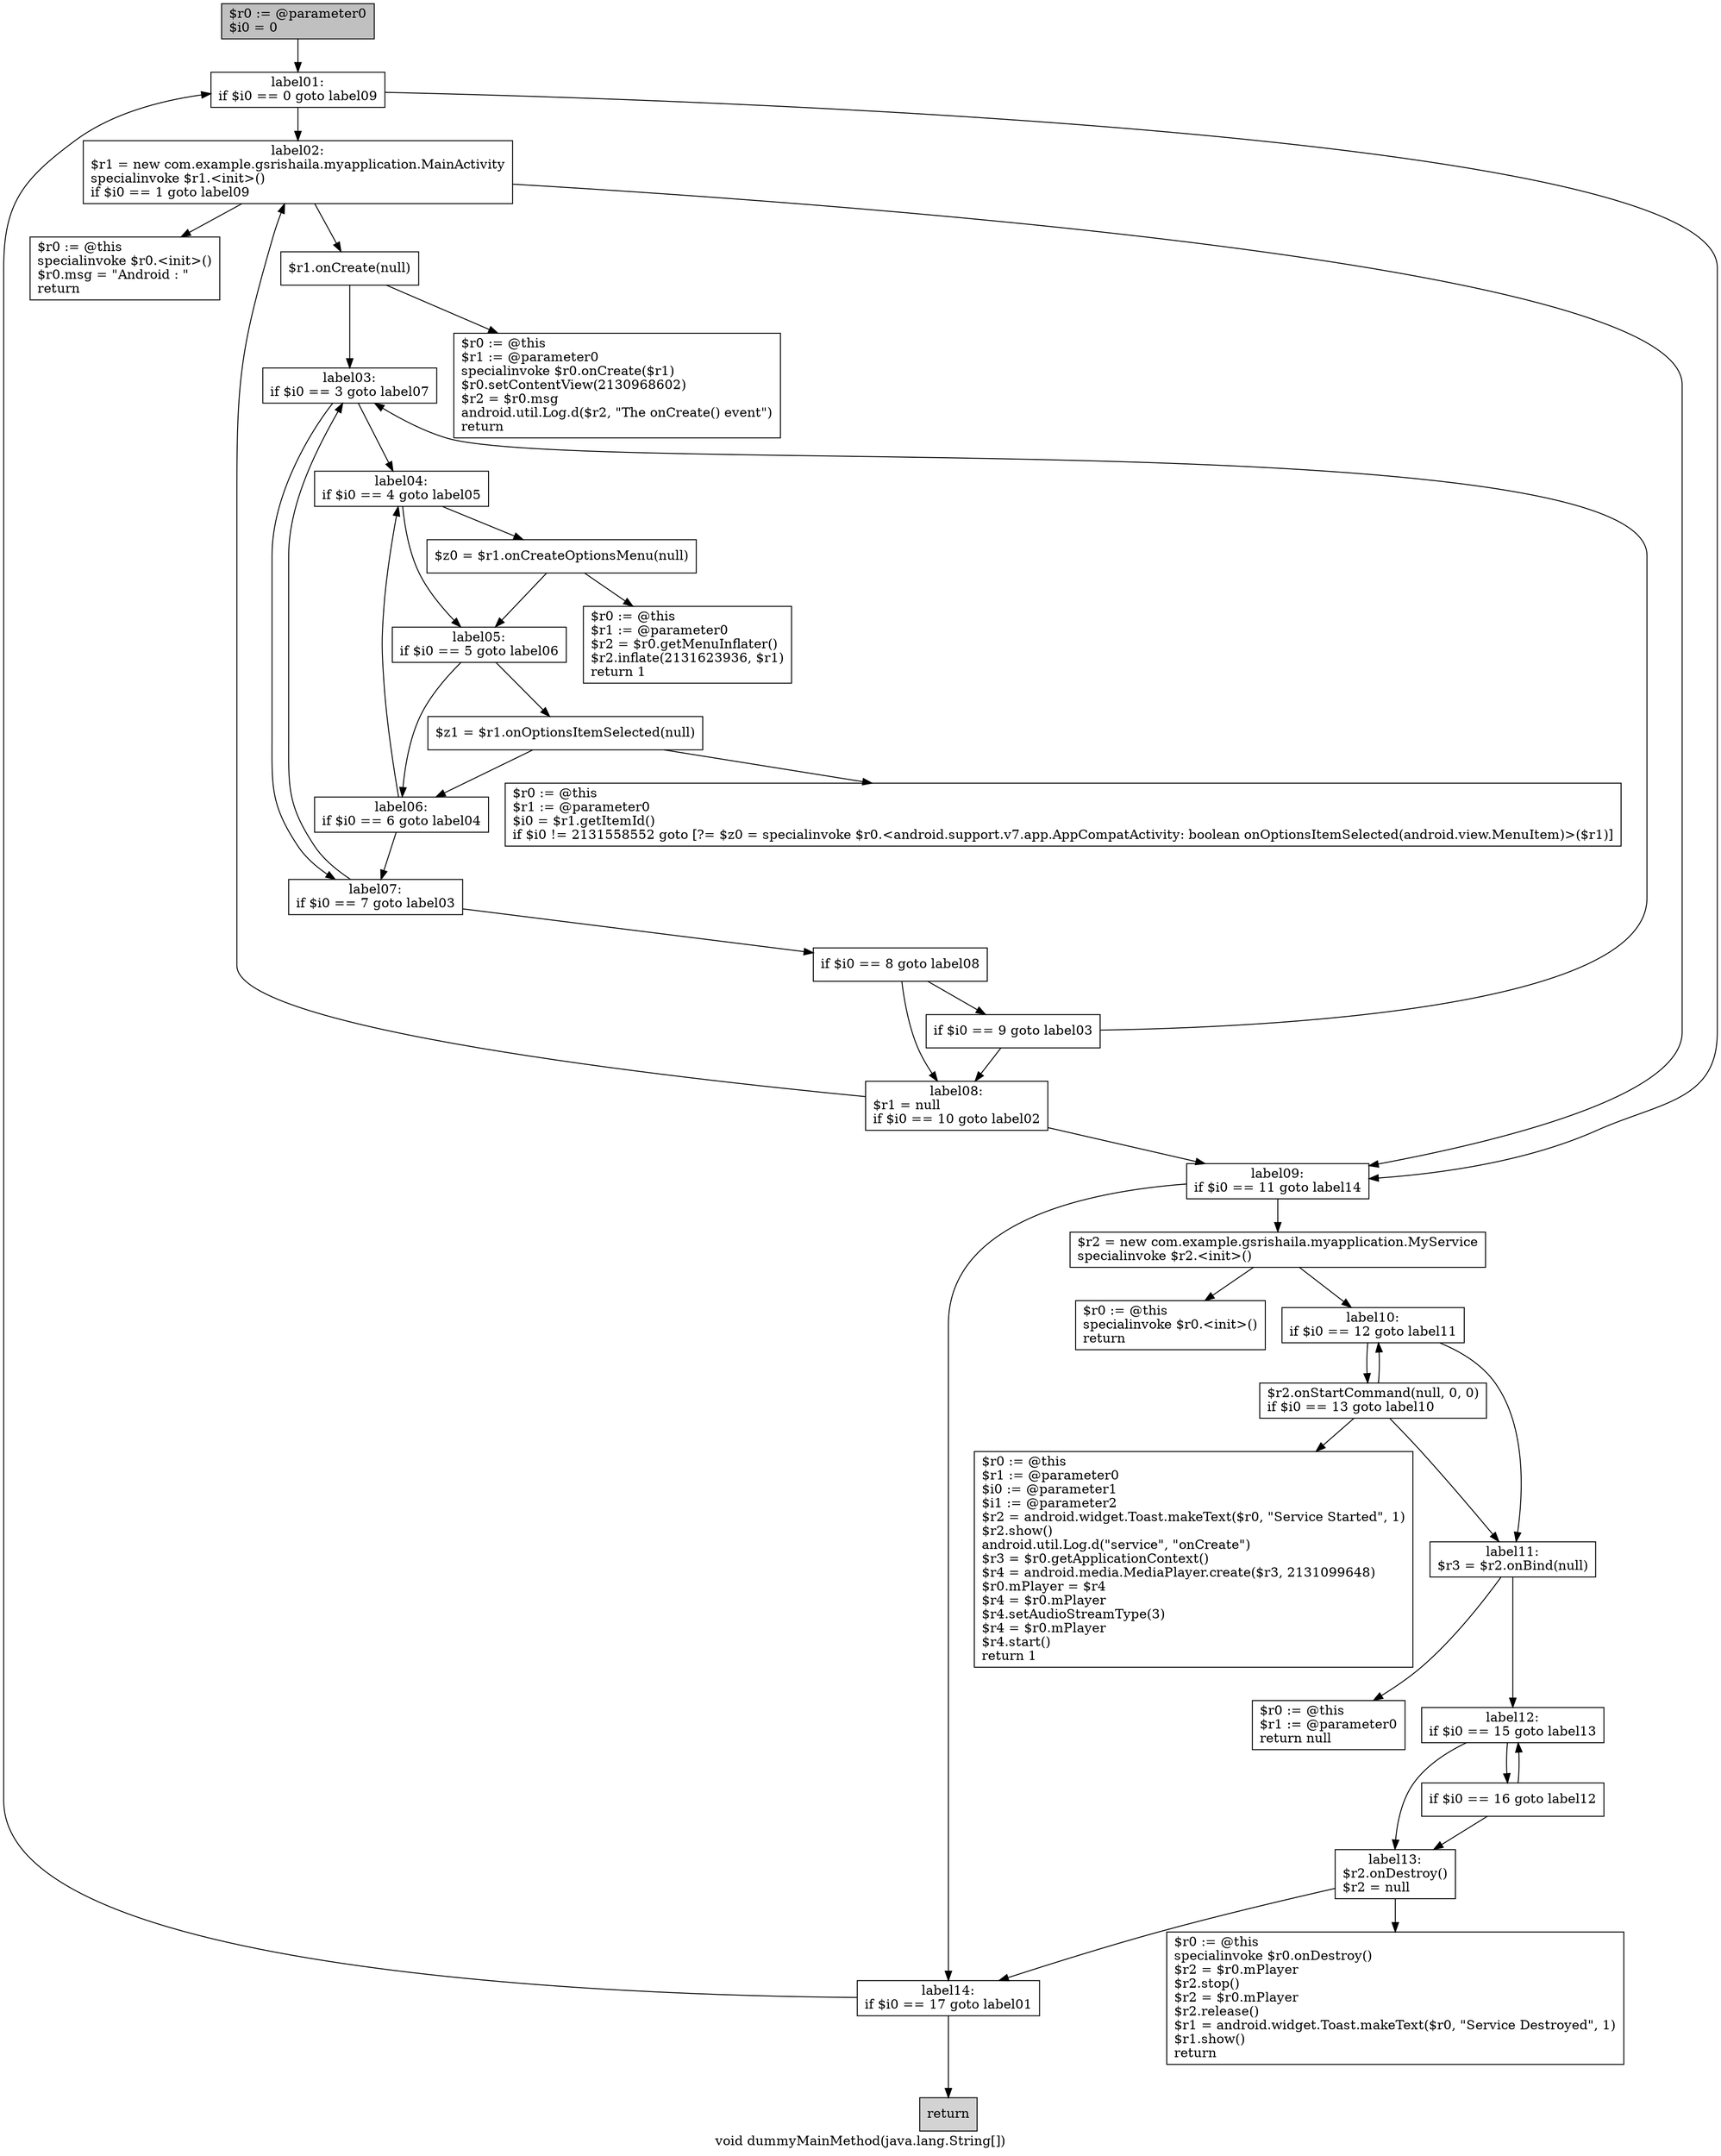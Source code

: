 digraph "void dummyMainMethod(java.lang.String[])" {
    label="void dummyMainMethod(java.lang.String[])";
    node [shape=box];
    "0" [style=filled,fillcolor=gray,label="$r0 := @parameter0\l$i0 = 0\l",];
    "1" [label="label01:\nif $i0 == 0 goto label09\l",];
    "0"->"1";
    "2" [label="label02:\n$r1 = new com.example.gsrishaila.myapplication.MainActivity\lspecialinvoke $r1.<init>()\lif $i0 == 1 goto label09\l",];
    "1"->"2";
    "14" [label="label09:\nif $i0 == 11 goto label14\l",];
    "1"->"14";
    "3" [label="$r1.onCreate(null)\l",];
    "2"->"3";
    "2"->"14";
    "24" [label="$r0 := @this\lspecialinvoke $r0.<init>()\l$r0.msg = \"Android : \"\lreturn\l",];
    "2"->"24";
    "4" [label="label03:\nif $i0 == 3 goto label07\l",];
    "3"->"4";
    "25" [label="$r0 := @this\l$r1 := @parameter0\lspecialinvoke $r0.onCreate($r1)\l$r0.setContentView(2130968602)\l$r2 = $r0.msg\landroid.util.Log.d($r2, \"The onCreate() event\")\lreturn\l",];
    "3"->"25";
    "5" [label="label04:\nif $i0 == 4 goto label05\l",];
    "4"->"5";
    "10" [label="label07:\nif $i0 == 7 goto label03\l",];
    "4"->"10";
    "6" [label="$z0 = $r1.onCreateOptionsMenu(null)\l",];
    "5"->"6";
    "7" [label="label05:\nif $i0 == 5 goto label06\l",];
    "5"->"7";
    "6"->"7";
    "26" [label="$r0 := @this\l$r1 := @parameter0\l$r2 = $r0.getMenuInflater()\l$r2.inflate(2131623936, $r1)\lreturn 1\l",];
    "6"->"26";
    "8" [label="$z1 = $r1.onOptionsItemSelected(null)\l",];
    "7"->"8";
    "9" [label="label06:\nif $i0 == 6 goto label04\l",];
    "7"->"9";
    "8"->"9";
    "27" [label="$r0 := @this\l$r1 := @parameter0\l$i0 = $r1.getItemId()\lif $i0 != 2131558552 goto [?= $z0 = specialinvoke $r0.<android.support.v7.app.AppCompatActivity: boolean onOptionsItemSelected(android.view.MenuItem)>($r1)]\l",];
    "8"->"27";
    "9"->"5";
    "9"->"10";
    "10"->"4";
    "11" [label="if $i0 == 8 goto label08\l",];
    "10"->"11";
    "12" [label="if $i0 == 9 goto label03\l",];
    "11"->"12";
    "13" [label="label08:\n$r1 = null\lif $i0 == 10 goto label02\l",];
    "11"->"13";
    "12"->"4";
    "12"->"13";
    "13"->"2";
    "13"->"14";
    "15" [label="$r2 = new com.example.gsrishaila.myapplication.MyService\lspecialinvoke $r2.<init>()\l",];
    "14"->"15";
    "22" [label="label14:\nif $i0 == 17 goto label01\l",];
    "14"->"22";
    "16" [label="label10:\nif $i0 == 12 goto label11\l",];
    "15"->"16";
    "28" [label="$r0 := @this\lspecialinvoke $r0.<init>()\lreturn\l",];
    "15"->"28";
    "17" [label="$r2.onStartCommand(null, 0, 0)\lif $i0 == 13 goto label10\l",];
    "16"->"17";
    "18" [label="label11:\n$r3 = $r2.onBind(null)\l",];
    "16"->"18";
    "17"->"16";
    "17"->"18";
    "29" [label="$r0 := @this\l$r1 := @parameter0\l$i0 := @parameter1\l$i1 := @parameter2\l$r2 = android.widget.Toast.makeText($r0, \"Service Started\", 1)\l$r2.show()\landroid.util.Log.d(\"service\", \"onCreate\")\l$r3 = $r0.getApplicationContext()\l$r4 = android.media.MediaPlayer.create($r3, 2131099648)\l$r0.mPlayer = $r4\l$r4 = $r0.mPlayer\l$r4.setAudioStreamType(3)\l$r4 = $r0.mPlayer\l$r4.start()\lreturn 1\l",];
    "17"->"29";
    "19" [label="label12:\nif $i0 == 15 goto label13\l",];
    "18"->"19";
    "30" [label="$r0 := @this\l$r1 := @parameter0\lreturn null\l",];
    "18"->"30";
    "20" [label="if $i0 == 16 goto label12\l",];
    "19"->"20";
    "21" [label="label13:\n$r2.onDestroy()\l$r2 = null\l",];
    "19"->"21";
    "20"->"19";
    "20"->"21";
    "21"->"22";
    "31" [label="$r0 := @this\lspecialinvoke $r0.onDestroy()\l$r2 = $r0.mPlayer\l$r2.stop()\l$r2 = $r0.mPlayer\l$r2.release()\l$r1 = android.widget.Toast.makeText($r0, \"Service Destroyed\", 1)\l$r1.show()\lreturn\l",];
    "21"->"31";
    "22"->"1";
    "23" [style=filled,fillcolor=lightgray,label="return\l",];
    "22"->"23";
}
